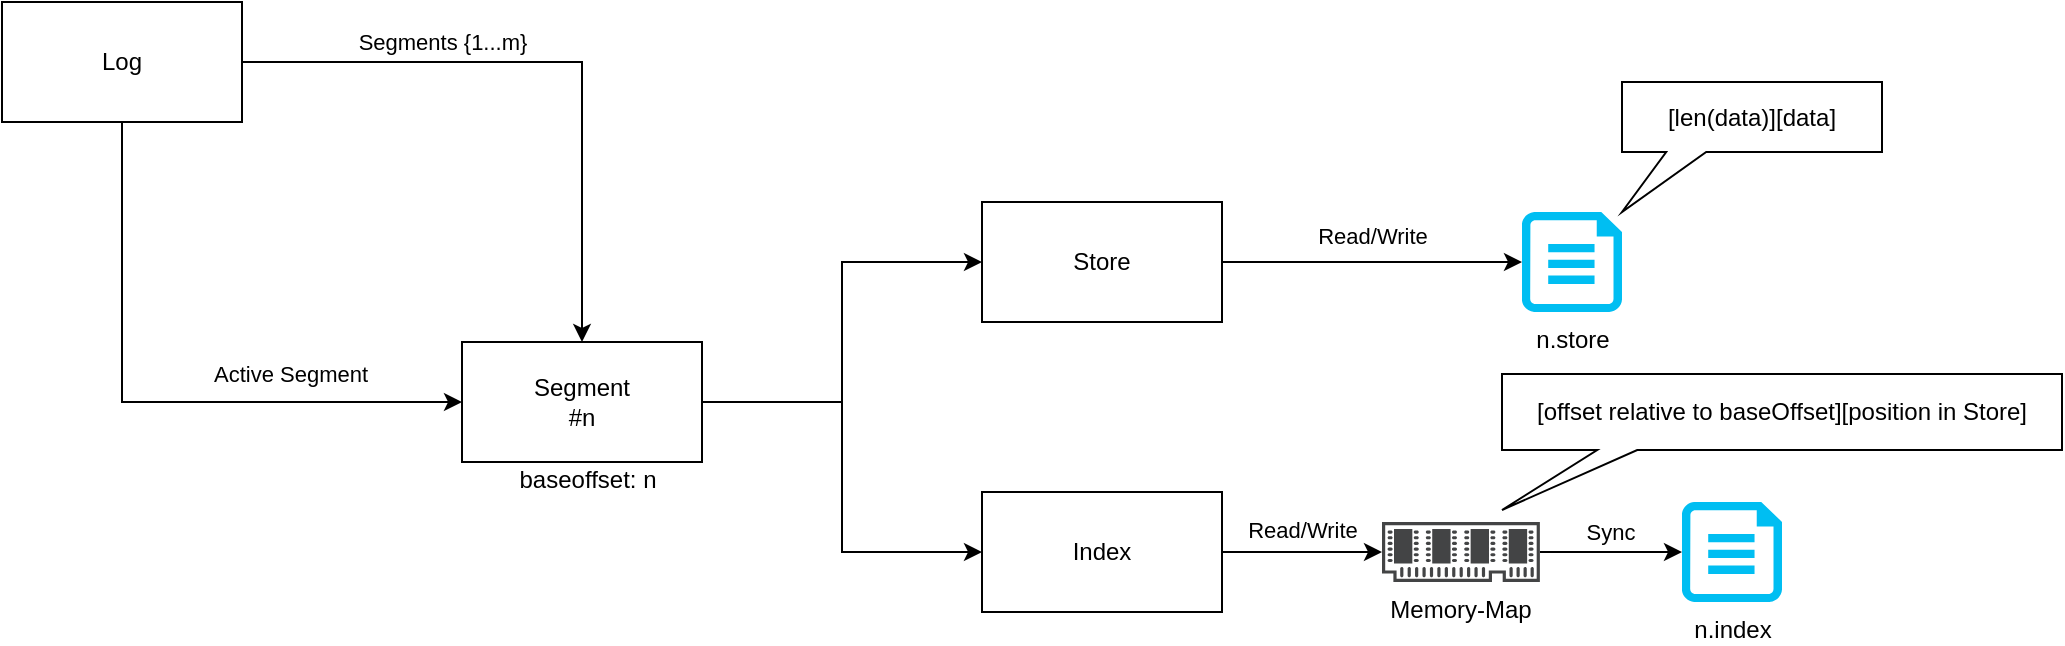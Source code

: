 <mxfile version="14.5.1" type="device" pages="4"><diagram id="LURUPnSo5A0Fkv52S64R" name="Log Package"><mxGraphModel dx="1038" dy="616" grid="1" gridSize="10" guides="1" tooltips="1" connect="1" arrows="1" fold="1" page="1" pageScale="1" pageWidth="1654" pageHeight="1169" math="0" shadow="0"><root><mxCell id="0"/><mxCell id="1" parent="0"/><mxCell id="Na-30HVMxkWflVPglebe-20" value="" style="group" parent="1" vertex="1" connectable="0"><mxGeometry x="310" y="270" width="800" height="265" as="geometry"/></mxCell><mxCell id="Na-30HVMxkWflVPglebe-1" value="Store" style="rounded=0;whiteSpace=wrap;html=1;" parent="Na-30HVMxkWflVPglebe-20" vertex="1"><mxGeometry x="260" y="60" width="120" height="60" as="geometry"/></mxCell><mxCell id="Na-30HVMxkWflVPglebe-2" value="n.store" style="verticalLabelPosition=bottom;html=1;verticalAlign=top;align=center;strokeColor=none;fillColor=#00BEF2;shape=mxgraph.azure.cloud_services_configuration_file;pointerEvents=1;" parent="Na-30HVMxkWflVPglebe-20" vertex="1"><mxGeometry x="530" y="65" width="50" height="50" as="geometry"/></mxCell><mxCell id="Na-30HVMxkWflVPglebe-4" value="Read/Write" style="edgeStyle=orthogonalEdgeStyle;rounded=0;orthogonalLoop=1;jettySize=auto;html=1;entryX=0;entryY=0.5;entryDx=0;entryDy=0;entryPerimeter=0;" parent="Na-30HVMxkWflVPglebe-20" source="Na-30HVMxkWflVPglebe-1" target="Na-30HVMxkWflVPglebe-2" edge="1"><mxGeometry y="13" relative="1" as="geometry"><mxPoint as="offset"/></mxGeometry></mxCell><mxCell id="Na-30HVMxkWflVPglebe-5" value="[len(data)][data]" style="shape=callout;whiteSpace=wrap;html=1;perimeter=calloutPerimeter;size=30;position=0.17;position2=0;" parent="Na-30HVMxkWflVPglebe-20" vertex="1"><mxGeometry x="580" width="130" height="65" as="geometry"/></mxCell><mxCell id="Na-30HVMxkWflVPglebe-6" value="Index" style="rounded=0;whiteSpace=wrap;html=1;" parent="Na-30HVMxkWflVPglebe-20" vertex="1"><mxGeometry x="260" y="205" width="120" height="60" as="geometry"/></mxCell><mxCell id="Na-30HVMxkWflVPglebe-7" value="n.index" style="verticalLabelPosition=bottom;html=1;verticalAlign=top;align=center;strokeColor=none;fillColor=#00BEF2;shape=mxgraph.azure.cloud_services_configuration_file;pointerEvents=1;" parent="Na-30HVMxkWflVPglebe-20" vertex="1"><mxGeometry x="610" y="210" width="50" height="50" as="geometry"/></mxCell><mxCell id="Na-30HVMxkWflVPglebe-9" value="[offset relative to baseOffset][position in Store]" style="shape=callout;whiteSpace=wrap;html=1;perimeter=calloutPerimeter;size=30;position=0.17;position2=0;" parent="Na-30HVMxkWflVPglebe-20" vertex="1"><mxGeometry x="520" y="146" width="280" height="68" as="geometry"/></mxCell><mxCell id="Na-30HVMxkWflVPglebe-12" value="Sync" style="edgeStyle=orthogonalEdgeStyle;rounded=0;orthogonalLoop=1;jettySize=auto;html=1;entryX=0;entryY=0.5;entryDx=0;entryDy=0;entryPerimeter=0;" parent="Na-30HVMxkWflVPglebe-20" source="Na-30HVMxkWflVPglebe-10" target="Na-30HVMxkWflVPglebe-7" edge="1"><mxGeometry x="-0.013" y="10" relative="1" as="geometry"><mxPoint as="offset"/></mxGeometry></mxCell><mxCell id="Na-30HVMxkWflVPglebe-10" value="Memory-Map" style="pointerEvents=1;shadow=0;dashed=0;html=1;strokeColor=none;fillColor=#434445;aspect=fixed;labelPosition=center;verticalLabelPosition=bottom;verticalAlign=top;align=center;outlineConnect=0;shape=mxgraph.vvd.memory;" parent="Na-30HVMxkWflVPglebe-20" vertex="1"><mxGeometry x="460" y="220" width="78.94" height="30" as="geometry"/></mxCell><mxCell id="Na-30HVMxkWflVPglebe-8" value="Read/Write" style="edgeStyle=orthogonalEdgeStyle;rounded=0;orthogonalLoop=1;jettySize=auto;html=1;" parent="Na-30HVMxkWflVPglebe-20" source="Na-30HVMxkWflVPglebe-6" target="Na-30HVMxkWflVPglebe-10" edge="1"><mxGeometry y="11" relative="1" as="geometry"><mxPoint as="offset"/></mxGeometry></mxCell><mxCell id="Na-30HVMxkWflVPglebe-14" style="edgeStyle=orthogonalEdgeStyle;rounded=0;orthogonalLoop=1;jettySize=auto;html=1;entryX=0;entryY=0.5;entryDx=0;entryDy=0;" parent="Na-30HVMxkWflVPglebe-20" source="Na-30HVMxkWflVPglebe-13" target="Na-30HVMxkWflVPglebe-1" edge="1"><mxGeometry relative="1" as="geometry"/></mxCell><mxCell id="Na-30HVMxkWflVPglebe-15" style="edgeStyle=orthogonalEdgeStyle;rounded=0;orthogonalLoop=1;jettySize=auto;html=1;entryX=0;entryY=0.5;entryDx=0;entryDy=0;" parent="Na-30HVMxkWflVPglebe-20" source="Na-30HVMxkWflVPglebe-13" target="Na-30HVMxkWflVPglebe-6" edge="1"><mxGeometry relative="1" as="geometry"/></mxCell><mxCell id="Na-30HVMxkWflVPglebe-13" value="Segment &lt;br&gt;#n" style="rounded=0;whiteSpace=wrap;html=1;" parent="Na-30HVMxkWflVPglebe-20" vertex="1"><mxGeometry y="130" width="120" height="60" as="geometry"/></mxCell><mxCell id="Na-30HVMxkWflVPglebe-19" value="baseoffset: n" style="text;html=1;strokeColor=none;fillColor=none;align=center;verticalAlign=middle;whiteSpace=wrap;rounded=0;" parent="Na-30HVMxkWflVPglebe-20" vertex="1"><mxGeometry x="13" y="189" width="100" height="20" as="geometry"/></mxCell><mxCell id="Na-30HVMxkWflVPglebe-22" style="edgeStyle=orthogonalEdgeStyle;rounded=0;orthogonalLoop=1;jettySize=auto;html=1;" parent="1" source="Na-30HVMxkWflVPglebe-21" target="Na-30HVMxkWflVPglebe-13" edge="1"><mxGeometry relative="1" as="geometry"/></mxCell><mxCell id="Na-30HVMxkWflVPglebe-23" value="Segments {1...m}" style="edgeLabel;html=1;align=center;verticalAlign=middle;resizable=0;points=[];" parent="Na-30HVMxkWflVPglebe-22" vertex="1" connectable="0"><mxGeometry x="-0.331" y="-3" relative="1" as="geometry"><mxPoint x="-3.53" y="-13" as="offset"/></mxGeometry></mxCell><mxCell id="Na-30HVMxkWflVPglebe-24" value="Active Segment" style="edgeStyle=orthogonalEdgeStyle;rounded=0;orthogonalLoop=1;jettySize=auto;html=1;entryX=0;entryY=0.5;entryDx=0;entryDy=0;exitX=0.5;exitY=1;exitDx=0;exitDy=0;" parent="1" source="Na-30HVMxkWflVPglebe-21" target="Na-30HVMxkWflVPglebe-13" edge="1"><mxGeometry x="0.445" y="14" relative="1" as="geometry"><mxPoint as="offset"/></mxGeometry></mxCell><mxCell id="Na-30HVMxkWflVPglebe-21" value="Log" style="rounded=0;whiteSpace=wrap;html=1;" parent="1" vertex="1"><mxGeometry x="80" y="230" width="120" height="60" as="geometry"/></mxCell></root></mxGraphModel></diagram><diagram id="ufVlvu_O8u3EPrx2aAEP" name="mTLS Authentication"><mxGraphModel dx="1038" dy="616" grid="1" gridSize="10" guides="1" tooltips="1" connect="1" arrows="1" fold="1" page="1" pageScale="1" pageWidth="1654" pageHeight="1169" math="0" shadow="0"><root><mxCell id="eCpQ1Pm9pEE9aSRzEN_P-0"/><mxCell id="eCpQ1Pm9pEE9aSRzEN_P-1" parent="eCpQ1Pm9pEE9aSRzEN_P-0"/><mxCell id="eCpQ1Pm9pEE9aSRzEN_P-13" value="TLS Setup" style="edgeStyle=orthogonalEdgeStyle;rounded=0;orthogonalLoop=1;jettySize=auto;html=1;entryX=1;entryY=0.5;entryDx=0;entryDy=0;entryPerimeter=0;" parent="eCpQ1Pm9pEE9aSRzEN_P-1" source="eCpQ1Pm9pEE9aSRzEN_P-7" target="eCpQ1Pm9pEE9aSRzEN_P-3" edge="1"><mxGeometry x="0.089" relative="1" as="geometry"><mxPoint as="offset"/></mxGeometry></mxCell><mxCell id="eCpQ1Pm9pEE9aSRzEN_P-17" value="TLS Setup" style="edgeStyle=orthogonalEdgeStyle;rounded=0;orthogonalLoop=1;jettySize=auto;html=1;entryX=1;entryY=0.5;entryDx=0;entryDy=0;entryPerimeter=0;" parent="eCpQ1Pm9pEE9aSRzEN_P-1" source="eCpQ1Pm9pEE9aSRzEN_P-7" target="eCpQ1Pm9pEE9aSRzEN_P-16" edge="1"><mxGeometry relative="1" as="geometry"/></mxCell><mxCell id="eCpQ1Pm9pEE9aSRzEN_P-7" value="Server and Client&amp;nbsp;" style="rounded=0;whiteSpace=wrap;html=1;fillColor=#dae8fc;strokeColor=#6c8ebf;labelPosition=center;verticalLabelPosition=bottom;align=center;verticalAlign=top;" parent="eCpQ1Pm9pEE9aSRzEN_P-1" vertex="1"><mxGeometry x="816" y="640" width="126" height="250" as="geometry"/></mxCell><mxCell id="eCpQ1Pm9pEE9aSRzEN_P-23" value="credentials.NewTLS" style="edgeStyle=orthogonalEdgeStyle;rounded=0;orthogonalLoop=1;jettySize=auto;html=1;" parent="eCpQ1Pm9pEE9aSRzEN_P-1" source="eCpQ1Pm9pEE9aSRzEN_P-3" target="eCpQ1Pm9pEE9aSRzEN_P-20" edge="1"><mxGeometry x="-0.015" y="-11" relative="1" as="geometry"><mxPoint as="offset"/></mxGeometry></mxCell><mxCell id="eCpQ1Pm9pEE9aSRzEN_P-3" value="Client TLS Config" style="points=[[0,0,0],[0.25,0,0],[0.5,0,0],[0.75,0,0],[1,0,0],[0,1,0],[0.25,1,0],[0.5,1,0],[0.75,1,0],[1,1,0],[0,0.25,0],[0,0.5,0],[0,0.75,0],[1,0.25,0],[1,0.5,0],[1,0.75,0]];points=[[0,0,0],[0.25,0,0],[0.5,0,0],[0.75,0,0],[1,0,0],[0,1,0],[0.25,1,0],[0.5,1,0],[0.75,1,0],[1,1,0],[0,0.25,0],[0,0.5,0],[0,0.75,0],[1,0.25,0],[1,0.5,0],[1,0.75,0]];outlineConnect=0;fontColor=#232F3E;gradientColor=#F34482;gradientDirection=north;fillColor=#BC1356;strokeColor=#ffffff;dashed=0;verticalLabelPosition=bottom;verticalAlign=top;align=center;html=1;fontSize=12;fontStyle=0;aspect=fixed;shape=mxgraph.aws4.resourceIcon;resIcon=mxgraph.aws4.config;" parent="eCpQ1Pm9pEE9aSRzEN_P-1" vertex="1"><mxGeometry x="600" y="850" width="40" height="40" as="geometry"/></mxCell><mxCell id="eCpQ1Pm9pEE9aSRzEN_P-4" value="cert file" style="verticalLabelPosition=bottom;html=1;verticalAlign=top;align=center;strokeColor=none;fillColor=#00BEF2;shape=mxgraph.azure.cloud_services_configuration_file;pointerEvents=1;" parent="eCpQ1Pm9pEE9aSRzEN_P-1" vertex="1"><mxGeometry x="852" y="650" width="47.5" height="50" as="geometry"/></mxCell><mxCell id="eCpQ1Pm9pEE9aSRzEN_P-5" value="key file" style="verticalLabelPosition=bottom;html=1;verticalAlign=top;align=center;strokeColor=none;fillColor=#00BEF2;shape=mxgraph.azure.cloud_services_configuration_file;pointerEvents=1;" parent="eCpQ1Pm9pEE9aSRzEN_P-1" vertex="1"><mxGeometry x="852" y="730" width="47.5" height="50" as="geometry"/></mxCell><mxCell id="eCpQ1Pm9pEE9aSRzEN_P-6" value="ca flie" style="verticalLabelPosition=bottom;html=1;verticalAlign=top;align=center;strokeColor=none;fillColor=#00BEF2;shape=mxgraph.azure.cloud_services_configuration_file;pointerEvents=1;" parent="eCpQ1Pm9pEE9aSRzEN_P-1" vertex="1"><mxGeometry x="852" y="810" width="47.5" height="50" as="geometry"/></mxCell><mxCell id="eCpQ1Pm9pEE9aSRzEN_P-21" style="edgeStyle=orthogonalEdgeStyle;rounded=0;orthogonalLoop=1;jettySize=auto;html=1;" parent="eCpQ1Pm9pEE9aSRzEN_P-1" source="eCpQ1Pm9pEE9aSRzEN_P-16" target="eCpQ1Pm9pEE9aSRzEN_P-19" edge="1"><mxGeometry relative="1" as="geometry"/></mxCell><mxCell id="eCpQ1Pm9pEE9aSRzEN_P-22" value="credentials.NewTLS" style="edgeLabel;html=1;align=center;verticalAlign=middle;resizable=0;points=[];" parent="eCpQ1Pm9pEE9aSRzEN_P-21" vertex="1" connectable="0"><mxGeometry x="-0.24" y="-3" relative="1" as="geometry"><mxPoint x="-11" y="-7" as="offset"/></mxGeometry></mxCell><mxCell id="eCpQ1Pm9pEE9aSRzEN_P-16" value="Server TLS Config" style="points=[[0,0,0],[0.25,0,0],[0.5,0,0],[0.75,0,0],[1,0,0],[0,1,0],[0.25,1,0],[0.5,1,0],[0.75,1,0],[1,1,0],[0,0.25,0],[0,0.5,0],[0,0.75,0],[1,0.25,0],[1,0.5,0],[1,0.75,0]];points=[[0,0,0],[0.25,0,0],[0.5,0,0],[0.75,0,0],[1,0,0],[0,1,0],[0.25,1,0],[0.5,1,0],[0.75,1,0],[1,1,0],[0,0.25,0],[0,0.5,0],[0,0.75,0],[1,0.25,0],[1,0.5,0],[1,0.75,0]];outlineConnect=0;fontColor=#232F3E;gradientColor=#F34482;gradientDirection=north;fillColor=#BC1356;strokeColor=#ffffff;dashed=0;verticalLabelPosition=bottom;verticalAlign=top;align=center;html=1;fontSize=12;fontStyle=0;aspect=fixed;shape=mxgraph.aws4.resourceIcon;resIcon=mxgraph.aws4.config;" parent="eCpQ1Pm9pEE9aSRzEN_P-1" vertex="1"><mxGeometry x="600" y="640" width="40" height="40" as="geometry"/></mxCell><mxCell id="eCpQ1Pm9pEE9aSRzEN_P-25" value="grpc.NewServer&amp;nbsp;&lt;br&gt;bind TCP server" style="edgeStyle=orthogonalEdgeStyle;rounded=0;orthogonalLoop=1;jettySize=auto;html=1;entryX=1;entryY=0.5;entryDx=0;entryDy=0;" parent="eCpQ1Pm9pEE9aSRzEN_P-1" source="eCpQ1Pm9pEE9aSRzEN_P-19" target="eCpQ1Pm9pEE9aSRzEN_P-24" edge="1"><mxGeometry x="0.065" y="-17" relative="1" as="geometry"><mxPoint as="offset"/></mxGeometry></mxCell><mxCell id="eCpQ1Pm9pEE9aSRzEN_P-19" value="Server Credentials" style="pointerEvents=1;shadow=0;dashed=0;html=1;strokeColor=none;fillColor=#505050;labelPosition=center;verticalLabelPosition=bottom;verticalAlign=top;outlineConnect=0;align=center;shape=mxgraph.office.security.credentials;" parent="eCpQ1Pm9pEE9aSRzEN_P-1" vertex="1"><mxGeometry x="430" y="638" width="40" height="44" as="geometry"/></mxCell><mxCell id="eCpQ1Pm9pEE9aSRzEN_P-28" style="edgeStyle=orthogonalEdgeStyle;rounded=0;orthogonalLoop=1;jettySize=auto;html=1;" parent="eCpQ1Pm9pEE9aSRzEN_P-1" source="eCpQ1Pm9pEE9aSRzEN_P-20" edge="1"><mxGeometry relative="1" as="geometry"><mxPoint x="271" y="870" as="targetPoint"/></mxGeometry></mxCell><mxCell id="eCpQ1Pm9pEE9aSRzEN_P-29" value="grpc.Dial" style="edgeLabel;html=1;align=center;verticalAlign=middle;resizable=0;points=[];" parent="eCpQ1Pm9pEE9aSRzEN_P-28" vertex="1" connectable="0"><mxGeometry x="0.263" y="-2" relative="1" as="geometry"><mxPoint as="offset"/></mxGeometry></mxCell><mxCell id="eCpQ1Pm9pEE9aSRzEN_P-20" value="Client Credentials" style="pointerEvents=1;shadow=0;dashed=0;html=1;strokeColor=none;fillColor=#505050;labelPosition=center;verticalLabelPosition=bottom;verticalAlign=top;outlineConnect=0;align=center;shape=mxgraph.office.security.credentials;" parent="eCpQ1Pm9pEE9aSRzEN_P-1" vertex="1"><mxGeometry x="430" y="848" width="40" height="44" as="geometry"/></mxCell><mxCell id="eCpQ1Pm9pEE9aSRzEN_P-24" value="gRPC Server" style="aspect=fixed;perimeter=ellipsePerimeter;html=1;align=center;shadow=0;dashed=0;spacingTop=3;image;image=img/lib/active_directory/windows_server.svg;" parent="eCpQ1Pm9pEE9aSRzEN_P-1" vertex="1"><mxGeometry x="250" y="635" width="41" height="50" as="geometry"/></mxCell><mxCell id="eCpQ1Pm9pEE9aSRzEN_P-27" value="mTLS" style="edgeStyle=orthogonalEdgeStyle;rounded=0;orthogonalLoop=1;jettySize=auto;html=1;startArrow=classic;startFill=1;" parent="eCpQ1Pm9pEE9aSRzEN_P-1" source="eCpQ1Pm9pEE9aSRzEN_P-26" target="eCpQ1Pm9pEE9aSRzEN_P-24" edge="1"><mxGeometry relative="1" as="geometry"/></mxCell><mxCell id="eCpQ1Pm9pEE9aSRzEN_P-26" value="" style="aspect=fixed;perimeter=ellipsePerimeter;html=1;align=center;shadow=0;dashed=0;spacingTop=3;image;image=img/lib/active_directory/laptop_client.svg;" parent="eCpQ1Pm9pEE9aSRzEN_P-1" vertex="1"><mxGeometry x="248" y="900" width="45" height="50" as="geometry"/></mxCell></root></mxGraphModel></diagram><diagram id="AgOVD7ig-wMFosz92TbR" name="Authorize with ACL"><mxGraphModel dx="1038" dy="616" grid="1" gridSize="10" guides="1" tooltips="1" connect="1" arrows="1" fold="1" page="1" pageScale="1" pageWidth="1654" pageHeight="1169" math="0" shadow="0"><root><mxCell id="iakJ1IaolL8QYCdweRGu-0"/><mxCell id="iakJ1IaolL8QYCdweRGu-1" parent="iakJ1IaolL8QYCdweRGu-0"/><mxCell id="bvmBQ75UsNiZ5zfv6prJ-16" value="gRPC Server&lt;br&gt;(mTLS)" style="rounded=1;whiteSpace=wrap;html=1;labelPosition=center;verticalLabelPosition=bottom;align=center;verticalAlign=top;" parent="iakJ1IaolL8QYCdweRGu-1" vertex="1"><mxGeometry x="580" y="220" width="230" height="270" as="geometry"/></mxCell><mxCell id="bvmBQ75UsNiZ5zfv6prJ-6" value="" style="rounded=0;whiteSpace=wrap;html=1;" parent="iakJ1IaolL8QYCdweRGu-1" vertex="1"><mxGeometry x="250" y="340" width="100" height="150" as="geometry"/></mxCell><mxCell id="bvmBQ75UsNiZ5zfv6prJ-7" style="edgeStyle=orthogonalEdgeStyle;rounded=0;orthogonalLoop=1;jettySize=auto;html=1;entryX=1;entryY=0.5;entryDx=0;entryDy=0;" parent="iakJ1IaolL8QYCdweRGu-1" source="iakJ1IaolL8QYCdweRGu-3" target="bvmBQ75UsNiZ5zfv6prJ-6" edge="1"><mxGeometry relative="1" as="geometry"/></mxCell><mxCell id="iakJ1IaolL8QYCdweRGu-3" value="casbin" style="verticalLabelPosition=bottom;html=1;verticalAlign=top;align=center;strokeColor=none;fillColor=#00BEF2;shape=mxgraph.azure.cloud_service_package_file;" parent="iakJ1IaolL8QYCdweRGu-1" vertex="1"><mxGeometry x="400" y="390" width="42.5" height="50" as="geometry"/></mxCell><mxCell id="bvmBQ75UsNiZ5zfv6prJ-0" value="model.conf" style="points=[[0,0,0],[0.25,0,0],[0.5,0,0],[0.75,0,0],[1,0,0],[0,1,0],[0.25,1,0],[0.5,1,0],[0.75,1,0],[1,1,0],[0,0.25,0],[0,0.5,0],[0,0.75,0],[1,0.25,0],[1,0.5,0],[1,0.75,0]];points=[[0,0,0],[0.25,0,0],[0.5,0,0],[0.75,0,0],[1,0,0],[0,1,0],[0.25,1,0],[0.5,1,0],[0.75,1,0],[1,1,0],[0,0.25,0],[0,0.5,0],[0,0.75,0],[1,0.25,0],[1,0.5,0],[1,0.75,0]];outlineConnect=0;fontColor=#232F3E;gradientColor=#F34482;gradientDirection=north;fillColor=#BC1356;strokeColor=#ffffff;dashed=0;verticalLabelPosition=bottom;verticalAlign=top;align=center;html=1;fontSize=12;fontStyle=0;aspect=fixed;shape=mxgraph.aws4.resourceIcon;resIcon=mxgraph.aws4.config;" parent="iakJ1IaolL8QYCdweRGu-1" vertex="1"><mxGeometry x="280" y="350" width="40" height="40" as="geometry"/></mxCell><mxCell id="bvmBQ75UsNiZ5zfv6prJ-1" value="policy.csv" style="pointerEvents=1;shadow=0;dashed=0;html=1;strokeColor=none;fillColor=#505050;labelPosition=center;verticalLabelPosition=bottom;verticalAlign=top;outlineConnect=0;align=center;shape=mxgraph.office.users.csv_file;" parent="iakJ1IaolL8QYCdweRGu-1" vertex="1"><mxGeometry x="275.5" y="430" width="49" height="30" as="geometry"/></mxCell><mxCell id="bvmBQ75UsNiZ5zfv6prJ-10" value="Authorization&lt;br&gt;(subject, action, resource)" style="edgeStyle=orthogonalEdgeStyle;rounded=0;orthogonalLoop=1;jettySize=auto;html=1;entryX=1;entryY=0.5;entryDx=0;entryDy=0;entryPerimeter=0;" parent="iakJ1IaolL8QYCdweRGu-1" source="bvmBQ75UsNiZ5zfv6prJ-9" target="iakJ1IaolL8QYCdweRGu-3" edge="1"><mxGeometry relative="1" as="geometry"/></mxCell><mxCell id="bvmBQ75UsNiZ5zfv6prJ-9" value="Action Resource&lt;br&gt;(get subject in context)" style="outlineConnect=0;fontColor=#232F3E;gradientColor=none;fillColor=#5A30B5;strokeColor=none;dashed=0;verticalLabelPosition=bottom;verticalAlign=top;align=center;html=1;fontSize=12;fontStyle=0;aspect=fixed;pointerEvents=1;shape=mxgraph.aws4.resource;" parent="iakJ1IaolL8QYCdweRGu-1" vertex="1"><mxGeometry x="642.82" y="390" width="48.72" height="50" as="geometry"/></mxCell><mxCell id="bvmBQ75UsNiZ5zfv6prJ-15" value="TLS Context with client subject" style="edgeStyle=orthogonalEdgeStyle;rounded=0;orthogonalLoop=1;jettySize=auto;html=1;" parent="iakJ1IaolL8QYCdweRGu-1" source="bvmBQ75UsNiZ5zfv6prJ-12" target="bvmBQ75UsNiZ5zfv6prJ-9" edge="1"><mxGeometry x="-0.436" relative="1" as="geometry"><mxPoint as="offset"/></mxGeometry></mxCell><mxCell id="bvmBQ75UsNiZ5zfv6prJ-12" value="gRPC middleware&lt;br&gt;(get client subject)" style="outlineConnect=0;fontColor=#232F3E;gradientColor=none;fillColor=#277116;strokeColor=none;dashed=0;verticalLabelPosition=middle;verticalAlign=middle;align=left;html=1;fontSize=12;fontStyle=0;aspect=fixed;pointerEvents=1;shape=mxgraph.aws4.iot_analytics_pipeline;labelPosition=right;" parent="iakJ1IaolL8QYCdweRGu-1" vertex="1"><mxGeometry x="639.33" y="250" width="55.71" height="30" as="geometry"/></mxCell><mxCell id="bvmBQ75UsNiZ5zfv6prJ-14" style="edgeStyle=orthogonalEdgeStyle;rounded=0;orthogonalLoop=1;jettySize=auto;html=1;" parent="iakJ1IaolL8QYCdweRGu-1" source="bvmBQ75UsNiZ5zfv6prJ-13" target="bvmBQ75UsNiZ5zfv6prJ-12" edge="1"><mxGeometry relative="1" as="geometry"/></mxCell><mxCell id="bvmBQ75UsNiZ5zfv6prJ-17" value="mTLS Context" style="edgeLabel;html=1;align=center;verticalAlign=middle;resizable=0;points=[];" parent="bvmBQ75UsNiZ5zfv6prJ-14" vertex="1" connectable="0"><mxGeometry x="-0.261" y="-3" relative="1" as="geometry"><mxPoint x="3" as="offset"/></mxGeometry></mxCell><mxCell id="bvmBQ75UsNiZ5zfv6prJ-13" value="" style="aspect=fixed;perimeter=ellipsePerimeter;html=1;align=center;shadow=0;dashed=0;spacingTop=3;image;image=img/lib/active_directory/laptop_client.svg;" parent="iakJ1IaolL8QYCdweRGu-1" vertex="1"><mxGeometry x="644.68" y="120" width="45" height="50" as="geometry"/></mxCell></root></mxGraphModel></diagram><diagram id="SCsy-jtRR-nRRPHfv1eu" name=" Service Discovery"><mxGraphModel dx="1038" dy="616" grid="1" gridSize="10" guides="1" tooltips="1" connect="1" arrows="1" fold="1" page="1" pageScale="1" pageWidth="1654" pageHeight="1169" math="0" shadow="0"><root><mxCell id="A6C5ehaFXhS2xvSgqvbc-0"/><mxCell id="A6C5ehaFXhS2xvSgqvbc-1" parent="A6C5ehaFXhS2xvSgqvbc-0"/><mxCell id="STEe9S_XQGr1J35CB78y-14" value="Components" style="rounded=0;whiteSpace=wrap;html=1;labelPosition=center;verticalLabelPosition=bottom;align=center;verticalAlign=top;" vertex="1" parent="A6C5ehaFXhS2xvSgqvbc-1"><mxGeometry x="720" y="400" width="250" height="510" as="geometry"/></mxCell><mxCell id="STEe9S_XQGr1J35CB78y-13" style="edgeStyle=orthogonalEdgeStyle;rounded=0;orthogonalLoop=1;jettySize=auto;html=1;entryX=0;entryY=0.5;entryDx=0;entryDy=0;" edge="1" parent="A6C5ehaFXhS2xvSgqvbc-1" source="A6C5ehaFXhS2xvSgqvbc-2" target="A6C5ehaFXhS2xvSgqvbc-4"><mxGeometry relative="1" as="geometry"/></mxCell><mxCell id="A6C5ehaFXhS2xvSgqvbc-2" value="Agent" style="outlineConnect=0;fontColor=#232F3E;gradientColor=none;fillColor=#116D5B;strokeColor=none;dashed=0;verticalLabelPosition=bottom;verticalAlign=top;align=center;html=1;fontSize=12;fontStyle=0;aspect=fixed;shape=mxgraph.aws4.agent2;" vertex="1" parent="A6C5ehaFXhS2xvSgqvbc-1"><mxGeometry x="410" y="570" width="40" height="40" as="geometry"/></mxCell><mxCell id="A6C5ehaFXhS2xvSgqvbc-4" value="SetupLogger&lt;br&gt;SetupLog&lt;br&gt;SetupServer&lt;br&gt;SetupMembership" style="rounded=0;whiteSpace=wrap;html=1;" vertex="1" parent="A6C5ehaFXhS2xvSgqvbc-1"><mxGeometry x="520" y="545" width="120" height="90" as="geometry"/></mxCell><mxCell id="STEe9S_XQGr1J35CB78y-1" style="edgeStyle=orthogonalEdgeStyle;rounded=0;orthogonalLoop=1;jettySize=auto;html=1;entryX=0.5;entryY=1;entryDx=0;entryDy=0;" edge="1" parent="A6C5ehaFXhS2xvSgqvbc-1" source="A6C5ehaFXhS2xvSgqvbc-6" target="A6C5ehaFXhS2xvSgqvbc-4"><mxGeometry relative="1" as="geometry"/></mxCell><mxCell id="A6C5ehaFXhS2xvSgqvbc-6" value="Agent Config" style="fillColor=#28A8E0;verticalLabelPosition=bottom;html=1;strokeColor=#ffffff;verticalAlign=top;align=center;points=[[0.145,0.145,0],[0.5,0,0],[0.855,0.145,0],[1,0.5,0],[0.855,0.855,0],[0.5,1,0],[0.145,0.855,0],[0,0.5,0]];pointerEvents=1;shape=mxgraph.cisco_safe.compositeIcon;bgIcon=ellipse;resIcon=mxgraph.cisco_safe.capability.policy_configuration;" vertex="1" parent="A6C5ehaFXhS2xvSgqvbc-1"><mxGeometry x="550" y="680" width="60" height="60" as="geometry"/></mxCell><mxCell id="A6C5ehaFXhS2xvSgqvbc-14" value="Log Data" style="html=1;verticalLabelPosition=middle;align=left;labelBackgroundColor=#ffffff;verticalAlign=middle;strokeWidth=2;strokeColor=#0080F0;shadow=0;dashed=0;shape=mxgraph.ios7.icons.data;labelPosition=right;" vertex="1" parent="A6C5ehaFXhS2xvSgqvbc-1"><mxGeometry x="806.6" y="830" width="40" height="50" as="geometry"/></mxCell><mxCell id="STEe9S_XQGr1J35CB78y-18" style="edgeStyle=orthogonalEdgeStyle;rounded=0;orthogonalLoop=1;jettySize=auto;html=1;" edge="1" parent="A6C5ehaFXhS2xvSgqvbc-1" source="A6C5ehaFXhS2xvSgqvbc-17" target="A6C5ehaFXhS2xvSgqvbc-14"><mxGeometry relative="1" as="geometry"/></mxCell><mxCell id="A6C5ehaFXhS2xvSgqvbc-17" value="gRPC Server" style="aspect=fixed;perimeter=ellipsePerimeter;html=1;align=left;shadow=0;dashed=0;spacingTop=3;image;image=img/lib/active_directory/windows_server.svg;labelPosition=right;verticalLabelPosition=middle;verticalAlign=middle;" vertex="1" parent="A6C5ehaFXhS2xvSgqvbc-1"><mxGeometry x="802" y="670" width="49.2" height="60" as="geometry"/></mxCell><mxCell id="STEe9S_XQGr1J35CB78y-17" value="dial" style="edgeStyle=orthogonalEdgeStyle;rounded=0;orthogonalLoop=1;jettySize=auto;html=1;" edge="1" parent="A6C5ehaFXhS2xvSgqvbc-1" source="STEe9S_XQGr1J35CB78y-5" target="A6C5ehaFXhS2xvSgqvbc-17"><mxGeometry relative="1" as="geometry"/></mxCell><mxCell id="STEe9S_XQGr1J35CB78y-5" value="Replicator" style="shadow=0;dashed=0;html=1;strokeColor=none;fillColor=#75B4DB;labelPosition=right;verticalLabelPosition=middle;verticalAlign=middle;align=left;outlineConnect=0;shape=mxgraph.veeam.volume_shadow_copy;" vertex="1" parent="A6C5ehaFXhS2xvSgqvbc-1"><mxGeometry x="798" y="540" width="58" height="60" as="geometry"/></mxCell><mxCell id="STEe9S_XQGr1J35CB78y-16" style="edgeStyle=orthogonalEdgeStyle;rounded=0;orthogonalLoop=1;jettySize=auto;html=1;" edge="1" parent="A6C5ehaFXhS2xvSgqvbc-1" source="STEe9S_XQGr1J35CB78y-8" target="STEe9S_XQGr1J35CB78y-5"><mxGeometry relative="1" as="geometry"/></mxCell><mxCell id="STEe9S_XQGr1J35CB78y-8" value="" style="strokeColor=#dddddd;shadow=1;strokeWidth=1;rounded=1;absoluteArcSize=1;arcSize=2;" vertex="1" parent="A6C5ehaFXhS2xvSgqvbc-1"><mxGeometry x="752" y="430" width="150" height="44" as="geometry"/></mxCell><mxCell id="STEe9S_XQGr1J35CB78y-9" value="Service Discovery" style="dashed=0;connectable=0;html=1;fillColor=#757575;strokeColor=none;shape=mxgraph.gcp2.service_discovery;part=1;labelPosition=right;verticalLabelPosition=middle;align=left;verticalAlign=middle;spacingLeft=5;fontSize=12;" vertex="1" parent="STEe9S_XQGr1J35CB78y-8"><mxGeometry y="0.5" width="32" height="32" relative="1" as="geometry"><mxPoint x="5" y="-16" as="offset"/></mxGeometry></mxCell><mxCell id="STEe9S_XQGr1J35CB78y-21" value="" style="shape=flexArrow;endArrow=classic;html=1;exitX=1;exitY=0.5;exitDx=0;exitDy=0;entryX=0;entryY=0.373;entryDx=0;entryDy=0;entryPerimeter=0;" edge="1" parent="A6C5ehaFXhS2xvSgqvbc-1" source="A6C5ehaFXhS2xvSgqvbc-4" target="STEe9S_XQGr1J35CB78y-14"><mxGeometry width="50" height="50" relative="1" as="geometry"><mxPoint x="800" y="670" as="sourcePoint"/><mxPoint x="850" y="620" as="targetPoint"/></mxGeometry></mxCell></root></mxGraphModel></diagram></mxfile>